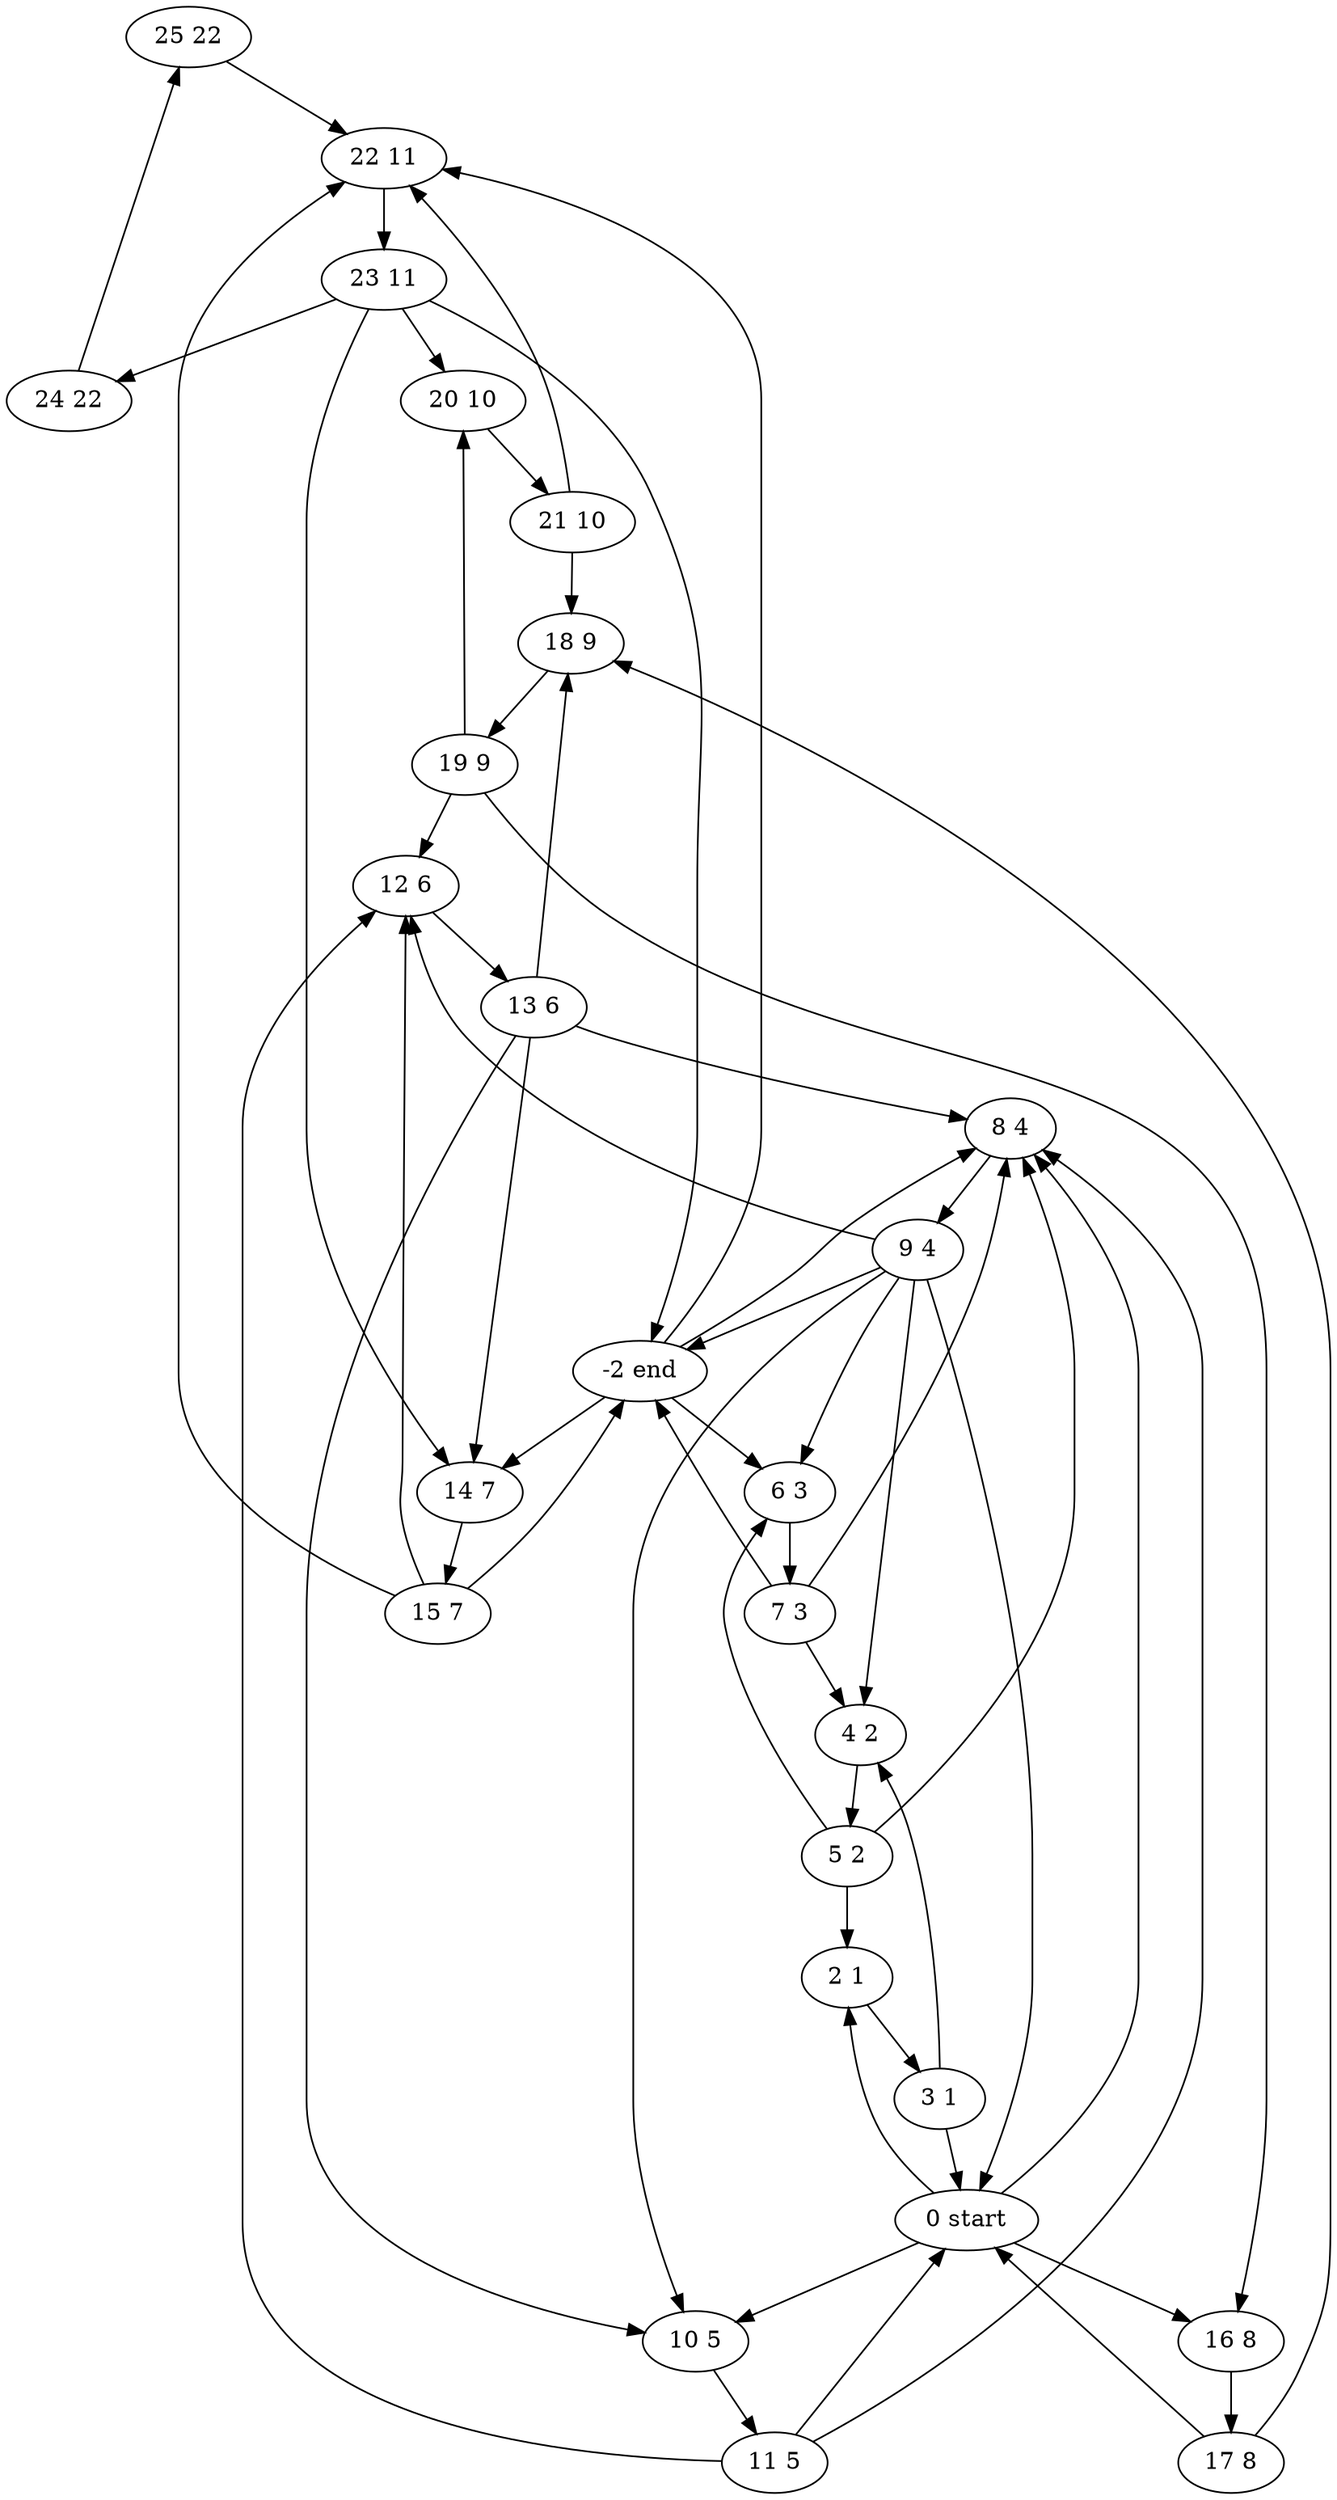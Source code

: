 digraph 3 {
	"25 22";
	"24 22";
	"23 11";
	"22 11";
	"21 10";
	"20 10";
	"19 9";
	"18 9";
	"17 8";
	"16 8";
	"15 7";
	"14 7";
	"13 6";
	"12 6";
	"11 5";
	"10 5";
	"9 4";
	"8 4";
	"7 3";
	"6 3";
	"5 2";
	"4 2";
	"3 1";
	"2 1";
	"0 start";
	"-2 end";
	"25 22" -> "22 11";
	"24 22" -> "25 22";
	"23 11" -> "-2 end";
	"23 11" -> "14 7";
	"23 11" -> "20 10";
	"23 11" -> "24 22";
	"22 11" -> "23 11";
	"21 10" -> "22 11";
	"21 10" -> "18 9";
	"20 10" -> "21 10";
	"19 9" -> "20 10";
	"19 9" -> "12 6";
	"19 9" -> "16 8";
	"18 9" -> "19 9";
	"17 8" -> "18 9";
	"17 8" -> "0 start";
	"16 8" -> "17 8";
	"15 7" -> "-2 end";
	"15 7" -> "12 6";
	"15 7" -> "22 11";
	"14 7" -> "15 7";
	"13 6" -> "14 7";
	"13 6" -> "18 9";
	"13 6" -> "8 4";
	"13 6" -> "10 5";
	"12 6" -> "13 6";
	"11 5" -> "12 6";
	"11 5" -> "0 start";
	"11 5" -> "8 4";
	"10 5" -> "11 5";
	"9 4" -> "-2 end";
	"9 4" -> "12 6";
	"9 4" -> "0 start";
	"9 4" -> "4 2";
	"9 4" -> "6 3";
	"9 4" -> "10 5";
	"8 4" -> "9 4";
	"7 3" -> "-2 end";
	"7 3" -> "8 4";
	"7 3" -> "4 2";
	"6 3" -> "7 3";
	"5 2" -> "6 3";
	"5 2" -> "8 4";
	"5 2" -> "2 1";
	"4 2" -> "5 2";
	"3 1" -> "4 2";
	"3 1" -> "0 start";
	"2 1" -> "3 1";
	"0 start" -> "2 1";
	"0 start" -> "8 4";
	"0 start" -> "10 5";
	"0 start" -> "16 8";
	"-2 end" -> "22 11";
	"-2 end" -> "14 7";
	"-2 end" -> "8 4";
	"-2 end" -> "6 3";
	}
